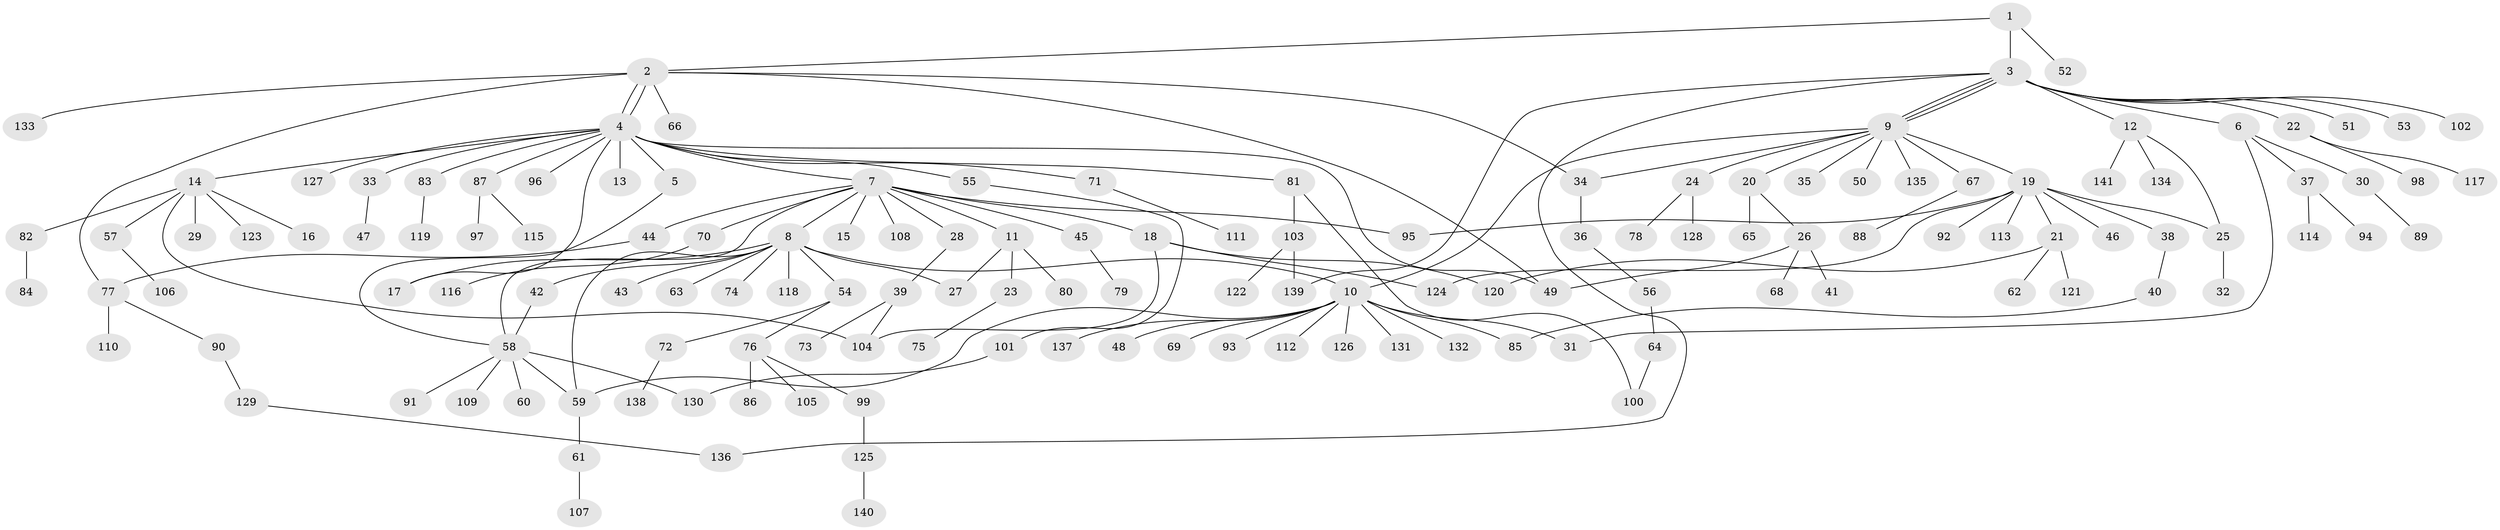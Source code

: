 // Generated by graph-tools (version 1.1) at 2025/11/02/27/25 16:11:12]
// undirected, 141 vertices, 166 edges
graph export_dot {
graph [start="1"]
  node [color=gray90,style=filled];
  1;
  2;
  3;
  4;
  5;
  6;
  7;
  8;
  9;
  10;
  11;
  12;
  13;
  14;
  15;
  16;
  17;
  18;
  19;
  20;
  21;
  22;
  23;
  24;
  25;
  26;
  27;
  28;
  29;
  30;
  31;
  32;
  33;
  34;
  35;
  36;
  37;
  38;
  39;
  40;
  41;
  42;
  43;
  44;
  45;
  46;
  47;
  48;
  49;
  50;
  51;
  52;
  53;
  54;
  55;
  56;
  57;
  58;
  59;
  60;
  61;
  62;
  63;
  64;
  65;
  66;
  67;
  68;
  69;
  70;
  71;
  72;
  73;
  74;
  75;
  76;
  77;
  78;
  79;
  80;
  81;
  82;
  83;
  84;
  85;
  86;
  87;
  88;
  89;
  90;
  91;
  92;
  93;
  94;
  95;
  96;
  97;
  98;
  99;
  100;
  101;
  102;
  103;
  104;
  105;
  106;
  107;
  108;
  109;
  110;
  111;
  112;
  113;
  114;
  115;
  116;
  117;
  118;
  119;
  120;
  121;
  122;
  123;
  124;
  125;
  126;
  127;
  128;
  129;
  130;
  131;
  132;
  133;
  134;
  135;
  136;
  137;
  138;
  139;
  140;
  141;
  1 -- 2;
  1 -- 3;
  1 -- 52;
  2 -- 4;
  2 -- 4;
  2 -- 34;
  2 -- 49;
  2 -- 66;
  2 -- 77;
  2 -- 133;
  3 -- 6;
  3 -- 9;
  3 -- 9;
  3 -- 9;
  3 -- 12;
  3 -- 22;
  3 -- 51;
  3 -- 53;
  3 -- 102;
  3 -- 136;
  3 -- 139;
  4 -- 5;
  4 -- 7;
  4 -- 13;
  4 -- 14;
  4 -- 17;
  4 -- 33;
  4 -- 49;
  4 -- 55;
  4 -- 71;
  4 -- 81;
  4 -- 83;
  4 -- 87;
  4 -- 96;
  4 -- 127;
  5 -- 58;
  6 -- 30;
  6 -- 31;
  6 -- 37;
  7 -- 8;
  7 -- 11;
  7 -- 15;
  7 -- 18;
  7 -- 28;
  7 -- 44;
  7 -- 45;
  7 -- 58;
  7 -- 70;
  7 -- 95;
  7 -- 108;
  8 -- 10;
  8 -- 17;
  8 -- 27;
  8 -- 42;
  8 -- 43;
  8 -- 54;
  8 -- 59;
  8 -- 63;
  8 -- 74;
  8 -- 118;
  9 -- 10;
  9 -- 19;
  9 -- 20;
  9 -- 24;
  9 -- 34;
  9 -- 35;
  9 -- 50;
  9 -- 67;
  9 -- 135;
  10 -- 31;
  10 -- 48;
  10 -- 59;
  10 -- 69;
  10 -- 85;
  10 -- 93;
  10 -- 112;
  10 -- 126;
  10 -- 131;
  10 -- 132;
  10 -- 137;
  11 -- 23;
  11 -- 27;
  11 -- 80;
  12 -- 25;
  12 -- 134;
  12 -- 141;
  14 -- 16;
  14 -- 29;
  14 -- 57;
  14 -- 82;
  14 -- 104;
  14 -- 123;
  18 -- 104;
  18 -- 120;
  18 -- 124;
  19 -- 21;
  19 -- 25;
  19 -- 38;
  19 -- 46;
  19 -- 92;
  19 -- 95;
  19 -- 113;
  19 -- 124;
  20 -- 26;
  20 -- 65;
  21 -- 62;
  21 -- 120;
  21 -- 121;
  22 -- 98;
  22 -- 117;
  23 -- 75;
  24 -- 78;
  24 -- 128;
  25 -- 32;
  26 -- 41;
  26 -- 49;
  26 -- 68;
  28 -- 39;
  30 -- 89;
  33 -- 47;
  34 -- 36;
  36 -- 56;
  37 -- 94;
  37 -- 114;
  38 -- 40;
  39 -- 73;
  39 -- 104;
  40 -- 85;
  42 -- 58;
  44 -- 77;
  45 -- 79;
  54 -- 72;
  54 -- 76;
  55 -- 101;
  56 -- 64;
  57 -- 106;
  58 -- 59;
  58 -- 60;
  58 -- 91;
  58 -- 109;
  58 -- 130;
  59 -- 61;
  61 -- 107;
  64 -- 100;
  67 -- 88;
  70 -- 116;
  71 -- 111;
  72 -- 138;
  76 -- 86;
  76 -- 99;
  76 -- 105;
  77 -- 90;
  77 -- 110;
  81 -- 100;
  81 -- 103;
  82 -- 84;
  83 -- 119;
  87 -- 97;
  87 -- 115;
  90 -- 129;
  99 -- 125;
  101 -- 130;
  103 -- 122;
  103 -- 139;
  125 -- 140;
  129 -- 136;
}
